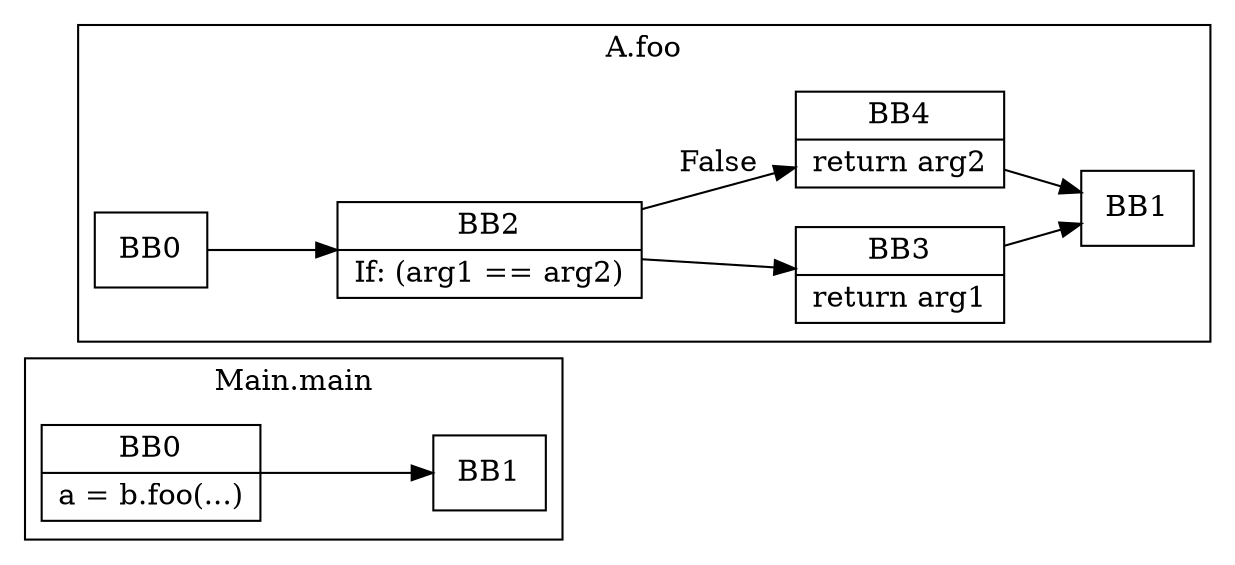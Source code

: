 digraph G {
  graph [ rankdir = "LR" ];
  subgraph cluster_0 {
    label = "Main.main"
    M0_BB0 [
      shape="record"
      label="BB0|a = b.foo(...)"
    ];
    M0_BB0 -> M0_BB1;
    M0_BB1 [
      shape="record"
      label="BB1"
    ];
  }
  subgraph cluster_1 {
    label = "A.foo"
    M1_BB0 [
      shape="record"
      label="BB0"
    ];
    M1_BB0 -> M1_BB2;
    M1_BB1 [
      shape="record"
      label="BB1"
    ];
    M1_BB2 [
      shape="record"
      label="BB2|If: (arg1 == arg2)"
    ];
    M1_BB2 -> M1_BB3;
    M1_BB2 -> M1_BB4 [label="False"];
    M1_BB3 [
      shape="record"
      label="BB3|return arg1"
    ];
    M1_BB3 -> M1_BB1;
    M1_BB4 [
      shape="record"
      label="BB4|return arg2"
    ];
    M1_BB4 -> M1_BB1;
  }
}
